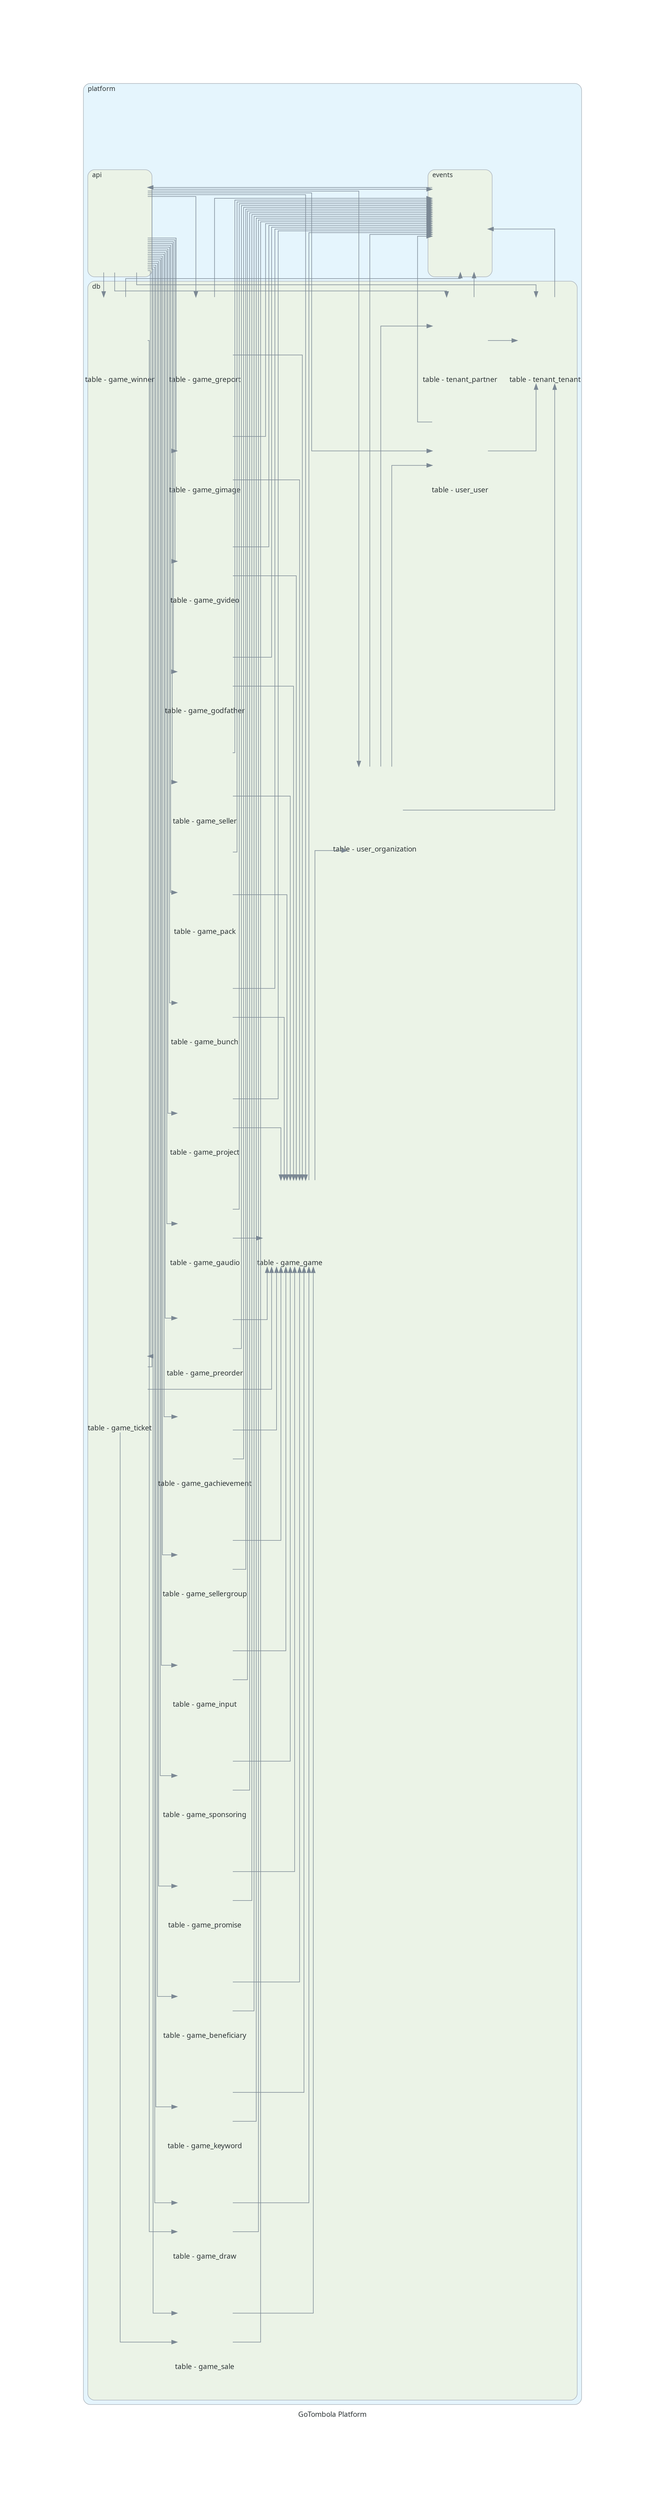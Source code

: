 digraph root {
	fontcolor="#2D3436";
	fontname="Sans-Serif";
	fontsize=13;
	label="GoTombola Platform";
	nodesep=0.6;
	pad=2;
	rankdir=LR;
	ranksep=0.75;
	splines=ortho;
	nxygmiqb->fssccfzd[ color="#7B8894", dir=forward, fontcolor="#2D3436", fontname="Sans-Serif", fontsize=13 ];
	oczsqihq->jyfmrcrp[ color="#7B8894", dir=forward, fontcolor="#2D3436", fontname="Sans-Serif", fontsize=13 ];
	dxdvtldz->jyfmrcrp[ color="#7B8894", dir=forward, fontcolor="#2D3436", fontname="Sans-Serif", fontsize=13 ];
	koyysrla->jtlqtxpl[ color="#7B8894", dir=forward, fontcolor="#2D3436", fontname="Sans-Serif", fontsize=13 ];
	jyfmrcrp->hhwjzrfv[ color="#7B8894", dir=forward, fontcolor="#2D3436", fontname="Sans-Serif", fontsize=13 ];
	nxygmiqb->fclcvxnc[ color="#7B8894", dir=forward, fontcolor="#2D3436", fontname="Sans-Serif", fontsize=13 ];
	nxygmiqb->klyjofop[ color="#7B8894", dir=forward, fontcolor="#2D3436", fontname="Sans-Serif", fontsize=13 ];
	rfxsycvb->jtlqtxpl[ color="#7B8894", dir=forward, fontcolor="#2D3436", fontname="Sans-Serif", fontsize=13 ];
	nxygmiqb->rfxsycvb[ color="#7B8894", dir=forward, fontcolor="#2D3436", fontname="Sans-Serif", fontsize=13 ];
	dxdvtldz->fclcvxnc[ color="#7B8894", dir=forward, fontcolor="#2D3436", fontname="Sans-Serif", fontsize=13 ];
	nxygmiqb->teysnams[ color="#7B8894", dir=forward, fontcolor="#2D3436", fontname="Sans-Serif", fontsize=13 ];
	wbsmxwjc->hhwjzrfv[ color="#7B8894", dir=forward, fontcolor="#2D3436", fontname="Sans-Serif", fontsize=13 ];
	mxqocafn->jtlqtxpl[ color="#7B8894", dir=forward, fontcolor="#2D3436", fontname="Sans-Serif", fontsize=13 ];
	wtqlixhw->hhwjzrfv[ color="#7B8894", dir=forward, fontcolor="#2D3436", fontname="Sans-Serif", fontsize=13 ];
	wwdkxhqo->jtlqtxpl[ color="#7B8894", dir=forward, fontcolor="#2D3436", fontname="Sans-Serif", fontsize=13 ];
	fclcvxnc->hhwjzrfv[ color="#7B8894", dir=forward, fontcolor="#2D3436", fontname="Sans-Serif", fontsize=13 ];
	nxygmiqb->hypbgjlx[ color="#7B8894", dir=forward, fontcolor="#2D3436", fontname="Sans-Serif", fontsize=13 ];
	teysnams->hhwjzrfv[ color="#7B8894", dir=forward, fontcolor="#2D3436", fontname="Sans-Serif", fontsize=13 ];
	dxdvtldz->hhwjzrfv[ color="#7B8894", dir=forward, fontcolor="#2D3436", fontname="Sans-Serif", fontsize=13 ];
	nxygmiqb->wwdkxhqo[ color="#7B8894", dir=forward, fontcolor="#2D3436", fontname="Sans-Serif", fontsize=13 ];
	nxygmiqb->uzbuuelo[ color="#7B8894", dir=forward, fontcolor="#2D3436", fontname="Sans-Serif", fontsize=13 ];
	klyjofop->jtlqtxpl[ color="#7B8894", dir=forward, fontcolor="#2D3436", fontname="Sans-Serif", fontsize=13 ];
	jtbjjfot->jtlqtxpl[ color="#7B8894", dir=forward, fontcolor="#2D3436", fontname="Sans-Serif", fontsize=13 ];
	fssccfzd->jtlqtxpl[ color="#7B8894", dir=forward, fontcolor="#2D3436", fontname="Sans-Serif", fontsize=13 ];
	nxygmiqb->smwtjguw[ color="#7B8894", dir=forward, fontcolor="#2D3436", fontname="Sans-Serif", fontsize=13 ];
	nxygmiqb->mxqocafn[ color="#7B8894", dir=forward, fontcolor="#2D3436", fontname="Sans-Serif", fontsize=13 ];
	nxygmiqb->zjbhghbo[ color="#7B8894", dir=forward, fontcolor="#2D3436", fontname="Sans-Serif", fontsize=13 ];
	nxygmiqb->jyfmrcrp[ color="#7B8894", dir=forward, fontcolor="#2D3436", fontname="Sans-Serif", fontsize=13 ];
	elokqekn->hhwjzrfv[ color="#7B8894", dir=forward, fontcolor="#2D3436", fontname="Sans-Serif", fontsize=13 ];
	nxygmiqb->vveezram[ color="#7B8894", dir=forward, fontcolor="#2D3436", fontname="Sans-Serif", fontsize=13 ];
	klyjofop->hhwjzrfv[ color="#7B8894", dir=forward, fontcolor="#2D3436", fontname="Sans-Serif", fontsize=13 ];
	hhwjzrfv->nxygmiqb[ color="#7B8894", dir=forward, fontcolor="#2D3436", fontname="Sans-Serif", fontsize=13 ];
	nxygmiqb->oczsqihq[ color="#7B8894", dir=forward, fontcolor="#2D3436", fontname="Sans-Serif", fontsize=13 ];
	elokqekn->jtlqtxpl[ color="#7B8894", dir=forward, fontcolor="#2D3436", fontname="Sans-Serif", fontsize=13 ];
	smwtjguw->vveezram[ color="#7B8894", dir=forward, fontcolor="#2D3436", fontname="Sans-Serif", fontsize=13 ];
	wwdkxhqo->hhwjzrfv[ color="#7B8894", dir=forward, fontcolor="#2D3436", fontname="Sans-Serif", fontsize=13 ];
	oczsqihq->hhwjzrfv[ color="#7B8894", dir=forward, fontcolor="#2D3436", fontname="Sans-Serif", fontsize=13 ];
	lanpqdrp->jtlqtxpl[ color="#7B8894", dir=forward, fontcolor="#2D3436", fontname="Sans-Serif", fontsize=13 ];
	mxqocafn->hhwjzrfv[ color="#7B8894", dir=forward, fontcolor="#2D3436", fontname="Sans-Serif", fontsize=13 ];
	teysnams->jtlqtxpl[ color="#7B8894", dir=forward, fontcolor="#2D3436", fontname="Sans-Serif", fontsize=13 ];
	nxygmiqb->elokqekn[ color="#7B8894", dir=forward, fontcolor="#2D3436", fontname="Sans-Serif", fontsize=13 ];
	nxygmiqb->jtbjjfot[ color="#7B8894", dir=forward, fontcolor="#2D3436", fontname="Sans-Serif", fontsize=13 ];
	jtlqtxpl->dxdvtldz[ color="#7B8894", dir=forward, fontcolor="#2D3436", fontname="Sans-Serif", fontsize=13 ];
	fclcvxnc->jyfmrcrp[ color="#7B8894", dir=forward, fontcolor="#2D3436", fontname="Sans-Serif", fontsize=13 ];
	dxdvtldz->oczsqihq[ color="#7B8894", dir=forward, fontcolor="#2D3436", fontname="Sans-Serif", fontsize=13 ];
	rbqcxnmn->jtlqtxpl[ color="#7B8894", dir=forward, fontcolor="#2D3436", fontname="Sans-Serif", fontsize=13 ];
	nxygmiqb->dxdvtldz[ color="#7B8894", dir=forward, fontcolor="#2D3436", fontname="Sans-Serif", fontsize=13 ];
	jtbjjfot->hhwjzrfv[ color="#7B8894", dir=forward, fontcolor="#2D3436", fontname="Sans-Serif", fontsize=13 ];
	nxygmiqb->yuutlvuc[ color="#7B8894", dir=forward, fontcolor="#2D3436", fontname="Sans-Serif", fontsize=13 ];
	udnvhcxr->hhwjzrfv[ color="#7B8894", dir=forward, fontcolor="#2D3436", fontname="Sans-Serif", fontsize=13 ];
	zjbhghbo->jtlqtxpl[ color="#7B8894", dir=forward, fontcolor="#2D3436", fontname="Sans-Serif", fontsize=13 ];
	smwtjguw->hhwjzrfv[ color="#7B8894", dir=forward, fontcolor="#2D3436", fontname="Sans-Serif", fontsize=13 ];
	nxygmiqb->lanpqdrp[ color="#7B8894", dir=forward, fontcolor="#2D3436", fontname="Sans-Serif", fontsize=13 ];
	nxygmiqb->jtlqtxpl[ color="#7B8894", dir=forward, fontcolor="#2D3436", fontname="Sans-Serif", fontsize=13 ];
	hypbgjlx->jtlqtxpl[ color="#7B8894", dir=forward, fontcolor="#2D3436", fontname="Sans-Serif", fontsize=13 ];
	zjbhghbo->hhwjzrfv[ color="#7B8894", dir=forward, fontcolor="#2D3436", fontname="Sans-Serif", fontsize=13 ];
	uzbuuelo->rbqcxnmn[ color="#7B8894", dir=forward, fontcolor="#2D3436", fontname="Sans-Serif", fontsize=13 ];
	nxygmiqb->koyysrla[ color="#7B8894", dir=forward, fontcolor="#2D3436", fontname="Sans-Serif", fontsize=13 ];
	jtlqtxpl->hhwjzrfv[ color="#7B8894", dir=forward, fontcolor="#2D3436", fontname="Sans-Serif", fontsize=13 ];
	vveezram->jtlqtxpl[ color="#7B8894", dir=forward, fontcolor="#2D3436", fontname="Sans-Serif", fontsize=13 ];
	nxygmiqb->wbsmxwjc[ color="#7B8894", dir=forward, fontcolor="#2D3436", fontname="Sans-Serif", fontsize=13 ];
	vveezram->hhwjzrfv[ color="#7B8894", dir=forward, fontcolor="#2D3436", fontname="Sans-Serif", fontsize=13 ];
	uzbuuelo->hhwjzrfv[ color="#7B8894", dir=forward, fontcolor="#2D3436", fontname="Sans-Serif", fontsize=13 ];
	nxygmiqb->udnvhcxr[ color="#7B8894", dir=forward, fontcolor="#2D3436", fontname="Sans-Serif", fontsize=13 ];
	nxygmiqb->wtqlixhw[ color="#7B8894", dir=forward, fontcolor="#2D3436", fontname="Sans-Serif", fontsize=13 ];
	yuutlvuc->hhwjzrfv[ color="#7B8894", dir=forward, fontcolor="#2D3436", fontname="Sans-Serif", fontsize=13 ];
	smwtjguw->jtlqtxpl[ color="#7B8894", dir=forward, fontcolor="#2D3436", fontname="Sans-Serif", fontsize=13 ];
	udnvhcxr->jtlqtxpl[ color="#7B8894", dir=forward, fontcolor="#2D3436", fontname="Sans-Serif", fontsize=13 ];
	hypbgjlx->hhwjzrfv[ color="#7B8894", dir=forward, fontcolor="#2D3436", fontname="Sans-Serif", fontsize=13 ];
	wbsmxwjc->jtlqtxpl[ color="#7B8894", dir=forward, fontcolor="#2D3436", fontname="Sans-Serif", fontsize=13 ];
	rbqcxnmn->hhwjzrfv[ color="#7B8894", dir=forward, fontcolor="#2D3436", fontname="Sans-Serif", fontsize=13 ];
	wtqlixhw->jtlqtxpl[ color="#7B8894", dir=forward, fontcolor="#2D3436", fontname="Sans-Serif", fontsize=13 ];
	koyysrla->hhwjzrfv[ color="#7B8894", dir=forward, fontcolor="#2D3436", fontname="Sans-Serif", fontsize=13 ];
	cnfcqbao->jtlqtxpl[ color="#7B8894", dir=forward, fontcolor="#2D3436", fontname="Sans-Serif", fontsize=13 ];
	cnfcqbao->hhwjzrfv[ color="#7B8894", dir=forward, fontcolor="#2D3436", fontname="Sans-Serif", fontsize=13 ];
	nxygmiqb->rbqcxnmn[ color="#7B8894", dir=forward, fontcolor="#2D3436", fontname="Sans-Serif", fontsize=13 ];
	lanpqdrp->hhwjzrfv[ color="#7B8894", dir=forward, fontcolor="#2D3436", fontname="Sans-Serif", fontsize=13 ];
	nxygmiqb->cnfcqbao[ color="#7B8894", dir=forward, fontcolor="#2D3436", fontname="Sans-Serif", fontsize=13 ];
	yuutlvuc->jtlqtxpl[ color="#7B8894", dir=forward, fontcolor="#2D3436", fontname="Sans-Serif", fontsize=13 ];
	fssccfzd->hhwjzrfv[ color="#7B8894", dir=forward, fontcolor="#2D3436", fontname="Sans-Serif", fontsize=13 ];
	rfxsycvb->hhwjzrfv[ color="#7B8894", dir=forward, fontcolor="#2D3436", fontname="Sans-Serif", fontsize=13 ];
	subgraph cluster_platform {
	bgcolor="#E5F5FD";
	fontcolor="#2D3436";
	fontname="Sans-Serif";
	fontsize=12;
	label=platform;
	labeljust=l;
	pencolor="#AEB6BE";
	shape=box;
	style=rounded;
	subgraph clusterapi {
	bgcolor="#EBF3E7";
	fontcolor="#2D3436";
	fontname="Sans-Serif";
	fontsize=12;
	label=api;
	labeljust=l;
	pencolor="#AEB6BE";
	shape=box;
	style=rounded;
	nxygmiqb [ fixedsize=true, fontcolor=white, fontname="Sans-Serif", fontsize=0, height=2.1999999999999997, image="assets/aws/compute/lambda.png", imagescale=true, label=_, labelloc=none, shape=none, style=rounded, width=1.4 ];

}
;
	subgraph clusterdb {
	bgcolor="#EBF3E7";
	fontcolor="#2D3436";
	fontname="Sans-Serif";
	fontsize=12;
	label=db;
	labeljust=l;
	pencolor="#AEB6BE";
	shape=box;
	style=rounded;
	cnfcqbao [ fixedsize=true, fontcolor="#2D3436", fontname="Sans-Serif", fontsize=13, height=2.1999999999999997, image="assets/aws/database/dynamodb-table.png", imagescale=true, label="table - game_gvideo", labelloc=b, shape=none, style=rounded, width=1.4 ];
	dxdvtldz [ fixedsize=true, fontcolor="#2D3436", fontname="Sans-Serif", fontsize=13, height=2.1999999999999997, image="assets/aws/database/dynamodb-table.png", imagescale=true, label="table - user_organization", labelloc=b, shape=none, style=rounded, width=1.4 ];
	elokqekn [ fixedsize=true, fontcolor="#2D3436", fontname="Sans-Serif", fontsize=13, height=2.1999999999999997, image="assets/aws/database/dynamodb-table.png", imagescale=true, label="table - game_bunch", labelloc=b, shape=none, style=rounded, width=1.4 ];
	fclcvxnc [ fixedsize=true, fontcolor="#2D3436", fontname="Sans-Serif", fontsize=13, height=2.1999999999999997, image="assets/aws/database/dynamodb-table.png", imagescale=true, label="table - tenant_partner", labelloc=b, shape=none, style=rounded, width=1.4 ];
	fssccfzd [ fixedsize=true, fontcolor="#2D3436", fontname="Sans-Serif", fontsize=13, height=2.1999999999999997, image="assets/aws/database/dynamodb-table.png", imagescale=true, label="table - game_gimage", labelloc=b, shape=none, style=rounded, width=1.4 ];
	hypbgjlx [ fixedsize=true, fontcolor="#2D3436", fontname="Sans-Serif", fontsize=13, height=2.1999999999999997, image="assets/aws/database/dynamodb-table.png", imagescale=true, label="table - game_preorder", labelloc=b, shape=none, style=rounded, width=1.4 ];
	jtbjjfot [ fixedsize=true, fontcolor="#2D3436", fontname="Sans-Serif", fontsize=13, height=2.1999999999999997, image="assets/aws/database/dynamodb-table.png", imagescale=true, label="table - game_gaudio", labelloc=b, shape=none, style=rounded, width=1.4 ];
	jtlqtxpl [ fixedsize=true, fontcolor="#2D3436", fontname="Sans-Serif", fontsize=13, height=2.1999999999999997, image="assets/aws/database/dynamodb-table.png", imagescale=true, label="table - game_game", labelloc=b, shape=none, style=rounded, width=1.4 ];
	jyfmrcrp [ fixedsize=true, fontcolor="#2D3436", fontname="Sans-Serif", fontsize=13, height=2.1999999999999997, image="assets/aws/database/dynamodb-table.png", imagescale=true, label="table - tenant_tenant", labelloc=b, shape=none, style=rounded, width=1.4 ];
	klyjofop [ fixedsize=true, fontcolor="#2D3436", fontname="Sans-Serif", fontsize=13, height=2.1999999999999997, image="assets/aws/database/dynamodb-table.png", imagescale=true, label="table - game_keyword", labelloc=b, shape=none, style=rounded, width=1.4 ];
	koyysrla [ fixedsize=true, fontcolor="#2D3436", fontname="Sans-Serif", fontsize=13, height=2.1999999999999997, image="assets/aws/database/dynamodb-table.png", imagescale=true, label="table - game_greport", labelloc=b, shape=none, style=rounded, width=1.4 ];
	lanpqdrp [ fixedsize=true, fontcolor="#2D3436", fontname="Sans-Serif", fontsize=13, height=2.1999999999999997, image="assets/aws/database/dynamodb-table.png", imagescale=true, label="table - game_pack", labelloc=b, shape=none, style=rounded, width=1.4 ];
	mxqocafn [ fixedsize=true, fontcolor="#2D3436", fontname="Sans-Serif", fontsize=13, height=2.1999999999999997, image="assets/aws/database/dynamodb-table.png", imagescale=true, label="table - game_input", labelloc=b, shape=none, style=rounded, width=1.4 ];
	oczsqihq [ fixedsize=true, fontcolor="#2D3436", fontname="Sans-Serif", fontsize=13, height=2.1999999999999997, image="assets/aws/database/dynamodb-table.png", imagescale=true, label="table - user_user", labelloc=b, shape=none, style=rounded, width=1.4 ];
	rbqcxnmn [ fixedsize=true, fontcolor="#2D3436", fontname="Sans-Serif", fontsize=13, height=2.1999999999999997, image="assets/aws/database/dynamodb-table.png", imagescale=true, label="table - game_draw", labelloc=b, shape=none, style=rounded, width=1.4 ];
	rfxsycvb [ fixedsize=true, fontcolor="#2D3436", fontname="Sans-Serif", fontsize=13, height=2.1999999999999997, image="assets/aws/database/dynamodb-table.png", imagescale=true, label="table - game_beneficiary", labelloc=b, shape=none, style=rounded, width=1.4 ];
	smwtjguw [ fixedsize=true, fontcolor="#2D3436", fontname="Sans-Serif", fontsize=13, height=2.1999999999999997, image="assets/aws/database/dynamodb-table.png", imagescale=true, label="table - game_ticket", labelloc=b, shape=none, style=rounded, width=1.4 ];
	teysnams [ fixedsize=true, fontcolor="#2D3436", fontname="Sans-Serif", fontsize=13, height=2.1999999999999997, image="assets/aws/database/dynamodb-table.png", imagescale=true, label="table - game_promise", labelloc=b, shape=none, style=rounded, width=1.4 ];
	udnvhcxr [ fixedsize=true, fontcolor="#2D3436", fontname="Sans-Serif", fontsize=13, height=2.1999999999999997, image="assets/aws/database/dynamodb-table.png", imagescale=true, label="table - game_godfather", labelloc=b, shape=none, style=rounded, width=1.4 ];
	uzbuuelo [ fixedsize=true, fontcolor="#2D3436", fontname="Sans-Serif", fontsize=13, height=2.1999999999999997, image="assets/aws/database/dynamodb-table.png", imagescale=true, label="table - game_winner", labelloc=b, shape=none, style=rounded, width=1.4 ];
	vveezram [ fixedsize=true, fontcolor="#2D3436", fontname="Sans-Serif", fontsize=13, height=2.1999999999999997, image="assets/aws/database/dynamodb-table.png", imagescale=true, label="table - game_sale", labelloc=b, shape=none, style=rounded, width=1.4 ];
	wbsmxwjc [ fixedsize=true, fontcolor="#2D3436", fontname="Sans-Serif", fontsize=13, height=2.1999999999999997, image="assets/aws/database/dynamodb-table.png", imagescale=true, label="table - game_sponsoring", labelloc=b, shape=none, style=rounded, width=1.4 ];
	wtqlixhw [ fixedsize=true, fontcolor="#2D3436", fontname="Sans-Serif", fontsize=13, height=2.1999999999999997, image="assets/aws/database/dynamodb-table.png", imagescale=true, label="table - game_sellergroup", labelloc=b, shape=none, style=rounded, width=1.4 ];
	wwdkxhqo [ fixedsize=true, fontcolor="#2D3436", fontname="Sans-Serif", fontsize=13, height=2.1999999999999997, image="assets/aws/database/dynamodb-table.png", imagescale=true, label="table - game_gachievement", labelloc=b, shape=none, style=rounded, width=1.4 ];
	yuutlvuc [ fixedsize=true, fontcolor="#2D3436", fontname="Sans-Serif", fontsize=13, height=2.1999999999999997, image="assets/aws/database/dynamodb-table.png", imagescale=true, label="table - game_seller", labelloc=b, shape=none, style=rounded, width=1.4 ];
	zjbhghbo [ fixedsize=true, fontcolor="#2D3436", fontname="Sans-Serif", fontsize=13, height=2.1999999999999997, image="assets/aws/database/dynamodb-table.png", imagescale=true, label="table - game_project", labelloc=b, shape=none, style=rounded, width=1.4 ];

}
;
	subgraph clusterevents {
	bgcolor="#EBF3E7";
	fontcolor="#2D3436";
	fontname="Sans-Serif";
	fontsize=12;
	label=events;
	labeljust=l;
	pencolor="#AEB6BE";
	shape=box;
	style=rounded;
	hhwjzrfv [ fixedsize=true, fontcolor=white, fontname="Sans-Serif", fontsize=0, height=2.1999999999999997, image="assets/aws/compute/lambda.png", imagescale=true, label=_, labelloc=none, shape=none, style=rounded, width=1.4 ];

}
;

}
;

}
